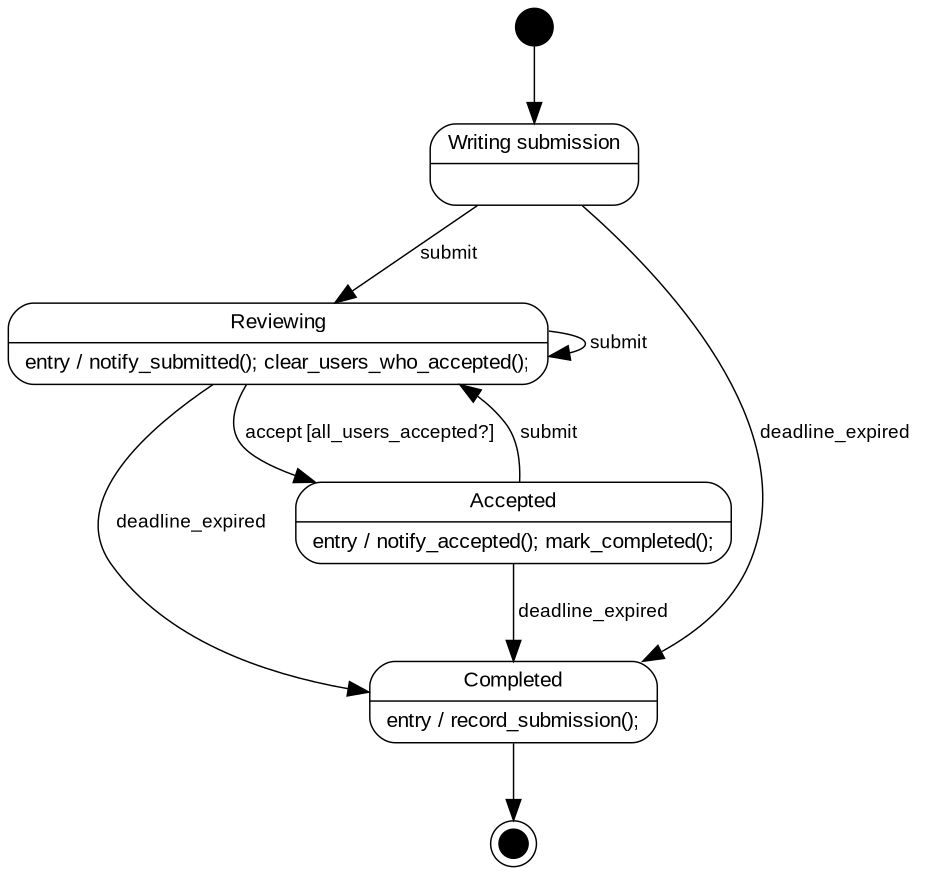digraph statechart {
	graph [bb="0,0,422,414",
		rankdir=TB
	];
	node [fontname=Arial,
		fontsize=10,
		label="\N",
		penwidth=0.7,
		shape=Mrecord
	];
	edge [dir=forward,
		fontname=Arial,
		fontsize=9,
		penwidth=0.7
	];
	writing_submission	 [height=0.54167,
		label="{Writing submission|}",
		pos="312,338",
		width=1.3889];
	reviewing	 [height=0.54167,
		label="{Reviewing|entry / notify_submitted(); clear_users_who_accepted();}",
		pos="154,252",
		width=3.5625];
	writing_submission -> reviewing	 [label=" submit  ",
		lp="256,295",
		pos="e,188.11,271.14 278.11,318.98 254.44,306.4 222.66,289.5 197.19,275.96"];
	completed	 [height=0.54167,
		label="{Completed|entry / record_submission();}",
		pos="245,80",
		width=1.9167];
	writing_submission -> completed	 [label=" deadline_expired  ",
		lp="382.5,209",
		pos="e,270.71,99.237 324.15,318.85 331.8,306.29 340.96,288.86 345,272 349.14,254.71 347.88,249.54 345,232 338.47,192.2 338.02,179.8 316,\
146 306.1,130.81 291.85,116.82 278.7,105.74"];
	"feb82875-014d-4b6e-8e48-8b6e65143894"	 [color=black,
		fillcolor=black,
		fixedsize=true,
		height=0.25,
		label="",
		pos="312,405",
		shape=circle,
		style=filled,
		width=0.25];
	"feb82875-014d-4b6e-8e48-8b6e65143894" -> writing_submission	 [pos="e,312,357.24 312,395.77 312,388.54 312,377.6 312,367.24"];
	reviewing -> reviewing	 [label=" submit  ",
		lp="318,252",
		pos="e,282.62,245.91 282.62,258.09 293.33,256.78 300,254.75 300,252 300,250.24 297.26,248.77 292.48,247.6"];
	accepted	 [height=0.54167,
		label="{Accepted|entry / notify_accepted(); mark_completed();}",
		pos="104,166",
		width=2.8958];
	reviewing -> accepted	 [label=" accept [all_users_accepted?]  ",
		lp="78,209",
		pos="e,26.85,185.04 51.984,232.97 34.342,227.82 19.79,221.52 14,214 6.5969,204.39 9.6822,196.54 18.151,190.22"];
	reviewing -> completed	 [label=" deadline_expired  ",
		lp="272.5,166",
		pos="e,242.89,99.082 176.97,232.81 190.54,220.87 206.97,204.16 217,186 230.32,161.87 237.56,131.09 241.32,109.1"];
	accepted -> reviewing	 [label=" submit  ",
		lp="169,209",
		pos="e,153.72,232.64 130.02,185.01 136.14,190.44 142.03,196.87 146,204 149.1,209.56 151.06,216.02 152.28,222.33"];
	accepted -> completed	 [label=" deadline_expired  ",
		lp="191.5,123",
		pos="e,189.12,99.069 119.46,146.69 128.24,137.16 139.88,125.89 152,118 160.61,112.4 170.2,107.41 179.86,103.05"];
	"df3bf4d5-4b2a-4942-80eb-b9c73f6b9ab4"	 [color=black,
		fillcolor=black,
		fixedsize=true,
		height=0.20,
		label="",
		pos="245,11",
		shape=doublecircle,
		style=filled,
		width=0.20];
	completed -> "df3bf4d5-4b2a-4942-80eb-b9c73f6b9ab4"	 [pos="e,245,22.176 245,60.692 245,51.877 245,41.283 245,32.23"];
}
